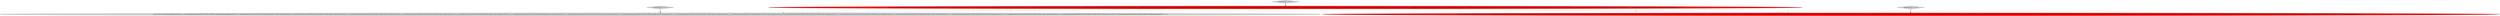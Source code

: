 digraph {
1 [style = filled, label = "return Arrays.asList(Tuple2.of(MigrationVersion.v1_5,StateBackendLoader.MEMORY_STATE_BACKEND_NAME),Tuple2.of(MigrationVersion.v1_5,StateBackendLoader.ROCKSDB_STATE_BACKEND_NAME),Tuple2.of(MigrationVersion.v1_6,StateBackendLoader.MEMORY_STATE_BACKEND_NAME),Tuple2.of(MigrationVersion.v1_6,StateBackendLoader.ROCKSDB_STATE_BACKEND_NAME),Tuple2.of(MigrationVersion.v1_7,StateBackendLoader.MEMORY_STATE_BACKEND_NAME),Tuple2.of(MigrationVersion.v1_7,StateBackendLoader.ROCKSDB_STATE_BACKEND_NAME),Tuple2.of(MigrationVersion.v1_8,StateBackendLoader.MEMORY_STATE_BACKEND_NAME),Tuple2.of(MigrationVersion.v1_8,StateBackendLoader.ROCKSDB_STATE_BACKEND_NAME),Tuple2.of(MigrationVersion.v1_9,StateBackendLoader.MEMORY_STATE_BACKEND_NAME),Tuple2.of(MigrationVersion.v1_9,StateBackendLoader.ROCKSDB_STATE_BACKEND_NAME),Tuple2.of(MigrationVersion.v1_10,StateBackendLoader.MEMORY_STATE_BACKEND_NAME),Tuple2.of(MigrationVersion.v1_10,StateBackendLoader.ROCKSDB_STATE_BACKEND_NAME),Tuple2.of(MigrationVersion.v1_11,StateBackendLoader.MEMORY_STATE_BACKEND_NAME),Tuple2.of(MigrationVersion.v1_11,StateBackendLoader.ROCKSDB_STATE_BACKEND_NAME))@@@3@@@['1', '0', '0']", fillcolor = red, shape = ellipse image = "AAA1AAABBB1BBB"];
5 [style = filled, label = "parameters['0', '0', '1']", fillcolor = lightgray, shape = diamond image = "AAA0AAABBB3BBB"];
4 [style = filled, label = "return Arrays.asList(Tuple2.of(MigrationVersion.v1_4,StateBackendLoader.MEMORY_STATE_BACKEND_NAME),Tuple2.of(MigrationVersion.v1_4,StateBackendLoader.ROCKSDB_STATE_BACKEND_NAME),Tuple2.of(MigrationVersion.v1_5,StateBackendLoader.MEMORY_STATE_BACKEND_NAME),Tuple2.of(MigrationVersion.v1_5,StateBackendLoader.ROCKSDB_STATE_BACKEND_NAME),Tuple2.of(MigrationVersion.v1_6,StateBackendLoader.MEMORY_STATE_BACKEND_NAME),Tuple2.of(MigrationVersion.v1_6,StateBackendLoader.ROCKSDB_STATE_BACKEND_NAME),Tuple2.of(MigrationVersion.v1_7,StateBackendLoader.MEMORY_STATE_BACKEND_NAME),Tuple2.of(MigrationVersion.v1_7,StateBackendLoader.ROCKSDB_STATE_BACKEND_NAME),Tuple2.of(MigrationVersion.v1_8,StateBackendLoader.MEMORY_STATE_BACKEND_NAME),Tuple2.of(MigrationVersion.v1_8,StateBackendLoader.ROCKSDB_STATE_BACKEND_NAME),Tuple2.of(MigrationVersion.v1_9,StateBackendLoader.MEMORY_STATE_BACKEND_NAME),Tuple2.of(MigrationVersion.v1_9,StateBackendLoader.ROCKSDB_STATE_BACKEND_NAME),Tuple2.of(MigrationVersion.v1_10,StateBackendLoader.MEMORY_STATE_BACKEND_NAME),Tuple2.of(MigrationVersion.v1_10,StateBackendLoader.ROCKSDB_STATE_BACKEND_NAME),Tuple2.of(MigrationVersion.v1_11,StateBackendLoader.MEMORY_STATE_BACKEND_NAME),Tuple2.of(MigrationVersion.v1_11,StateBackendLoader.ROCKSDB_STATE_BACKEND_NAME),Tuple2.of(MigrationVersion.v1_12,StateBackendLoader.MEMORY_STATE_BACKEND_NAME),Tuple2.of(MigrationVersion.v1_12,StateBackendLoader.ROCKSDB_STATE_BACKEND_NAME))@@@3@@@['0', '0', '1']", fillcolor = lightgray, shape = ellipse image = "AAA0AAABBB3BBB"];
0 [style = filled, label = "parameters['1', '0', '0']", fillcolor = lightgray, shape = diamond image = "AAA0AAABBB1BBB"];
2 [style = filled, label = "parameters['0', '1', '0']", fillcolor = lightgray, shape = diamond image = "AAA0AAABBB2BBB"];
3 [style = filled, label = "return Arrays.asList(Tuple2.of(MigrationVersion.v1_5,StateBackendLoader.MEMORY_STATE_BACKEND_NAME),Tuple2.of(MigrationVersion.v1_5,StateBackendLoader.ROCKSDB_STATE_BACKEND_NAME),Tuple2.of(MigrationVersion.v1_6,StateBackendLoader.MEMORY_STATE_BACKEND_NAME),Tuple2.of(MigrationVersion.v1_6,StateBackendLoader.ROCKSDB_STATE_BACKEND_NAME),Tuple2.of(MigrationVersion.v1_7,StateBackendLoader.MEMORY_STATE_BACKEND_NAME),Tuple2.of(MigrationVersion.v1_7,StateBackendLoader.ROCKSDB_STATE_BACKEND_NAME),Tuple2.of(MigrationVersion.v1_8,StateBackendLoader.MEMORY_STATE_BACKEND_NAME),Tuple2.of(MigrationVersion.v1_8,StateBackendLoader.ROCKSDB_STATE_BACKEND_NAME),Tuple2.of(MigrationVersion.v1_9,StateBackendLoader.MEMORY_STATE_BACKEND_NAME),Tuple2.of(MigrationVersion.v1_9,StateBackendLoader.ROCKSDB_STATE_BACKEND_NAME),Tuple2.of(MigrationVersion.v1_10,StateBackendLoader.MEMORY_STATE_BACKEND_NAME),Tuple2.of(MigrationVersion.v1_10,StateBackendLoader.ROCKSDB_STATE_BACKEND_NAME),Tuple2.of(MigrationVersion.v1_11,StateBackendLoader.MEMORY_STATE_BACKEND_NAME),Tuple2.of(MigrationVersion.v1_11,StateBackendLoader.ROCKSDB_STATE_BACKEND_NAME),Tuple2.of(MigrationVersion.v1_12,StateBackendLoader.MEMORY_STATE_BACKEND_NAME),Tuple2.of(MigrationVersion.v1_12,StateBackendLoader.ROCKSDB_STATE_BACKEND_NAME))@@@3@@@['0', '1', '0']", fillcolor = red, shape = ellipse image = "AAA1AAABBB2BBB"];
1->4 [style = dashed, label="0"];
1->3 [style = dashed, label="0"];
0->1 [style = bold, label=""];
5->4 [style = bold, label=""];
2->3 [style = bold, label=""];
}
